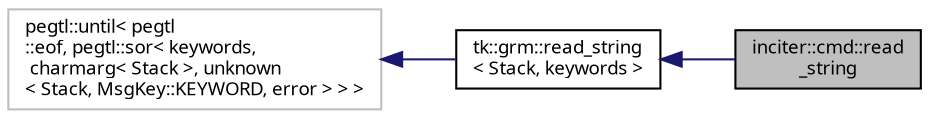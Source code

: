 digraph "inciter::cmd::read_string"
{
 // INTERACTIVE_SVG=YES
  bgcolor="transparent";
  edge [fontname="sans-serif",fontsize="9",labelfontname="sans-serif",labelfontsize="9"];
  node [fontname="sans-serif",fontsize="9",shape=record];
  rankdir="LR";
  Node1 [label="inciter::cmd::read\l_string",height=0.2,width=0.4,color="black", fillcolor="grey75", style="filled", fontcolor="black"];
  Node2 -> Node1 [dir="back",color="midnightblue",fontsize="9",style="solid",fontname="sans-serif"];
  Node2 [label="tk::grm::read_string\l\< Stack, keywords \>",height=0.2,width=0.4,color="black",URL="$structtk_1_1grm_1_1read__string.html",tooltip="Generic string parser entry point: parse &#39;keywords&#39; until end of string. "];
  Node3 -> Node2 [dir="back",color="midnightblue",fontsize="9",style="solid",fontname="sans-serif"];
  Node3 [label="pegtl::until\< pegtl\l::eof, pegtl::sor\< keywords,\l charmarg\< Stack \>, unknown\l\< Stack, MsgKey::KEYWORD, error \> \> \>",height=0.2,width=0.4,color="grey75"];
}
